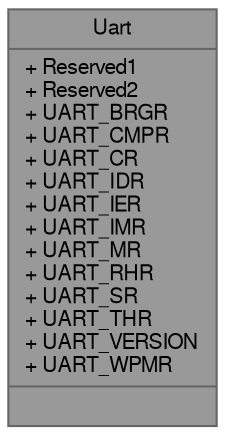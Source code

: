 digraph "Uart"
{
 // LATEX_PDF_SIZE
  bgcolor="transparent";
  edge [fontname=FreeSans,fontsize=10,labelfontname=FreeSans,labelfontsize=10];
  node [fontname=FreeSans,fontsize=10,shape=box,height=0.2,width=0.4];
  Node1 [shape=record,label="{Uart\n|+ Reserved1\l+ Reserved2\l+ UART_BRGR\l+ UART_CMPR\l+ UART_CR\l+ UART_IDR\l+ UART_IER\l+ UART_IMR\l+ UART_MR\l+ UART_RHR\l+ UART_SR\l+ UART_THR\l+ UART_VERSION\l+ UART_WPMR\l|}",height=0.2,width=0.4,color="gray40", fillcolor="grey60", style="filled", fontcolor="black",tooltip="Uart hardware registers."];
}
